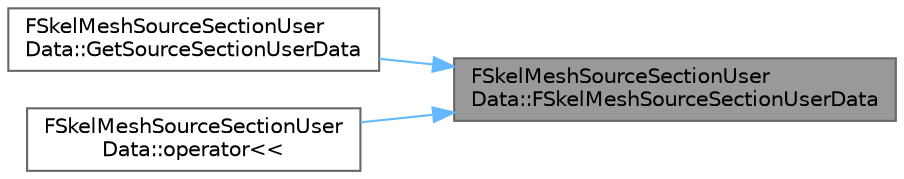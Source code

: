 digraph "FSkelMeshSourceSectionUserData::FSkelMeshSourceSectionUserData"
{
 // INTERACTIVE_SVG=YES
 // LATEX_PDF_SIZE
  bgcolor="transparent";
  edge [fontname=Helvetica,fontsize=10,labelfontname=Helvetica,labelfontsize=10];
  node [fontname=Helvetica,fontsize=10,shape=box,height=0.2,width=0.4];
  rankdir="RL";
  Node1 [id="Node000001",label="FSkelMeshSourceSectionUser\lData::FSkelMeshSourceSectionUserData",height=0.2,width=0.4,color="gray40", fillcolor="grey60", style="filled", fontcolor="black",tooltip=" "];
  Node1 -> Node2 [id="edge1_Node000001_Node000002",dir="back",color="steelblue1",style="solid",tooltip=" "];
  Node2 [id="Node000002",label="FSkelMeshSourceSectionUser\lData::GetSourceSectionUserData",height=0.2,width=0.4,color="grey40", fillcolor="white", style="filled",URL="$d7/d6f/structFSkelMeshSourceSectionUserData.html#a0148f2f1398ed1dea942e5f73aab72d5",tooltip=" "];
  Node1 -> Node3 [id="edge2_Node000001_Node000003",dir="back",color="steelblue1",style="solid",tooltip=" "];
  Node3 [id="Node000003",label="FSkelMeshSourceSectionUser\lData::operator\<\<",height=0.2,width=0.4,color="grey40", fillcolor="white", style="filled",URL="$d7/d6f/structFSkelMeshSourceSectionUserData.html#a13d540847debb8f88ba45579f52b2453",tooltip=" "];
}
